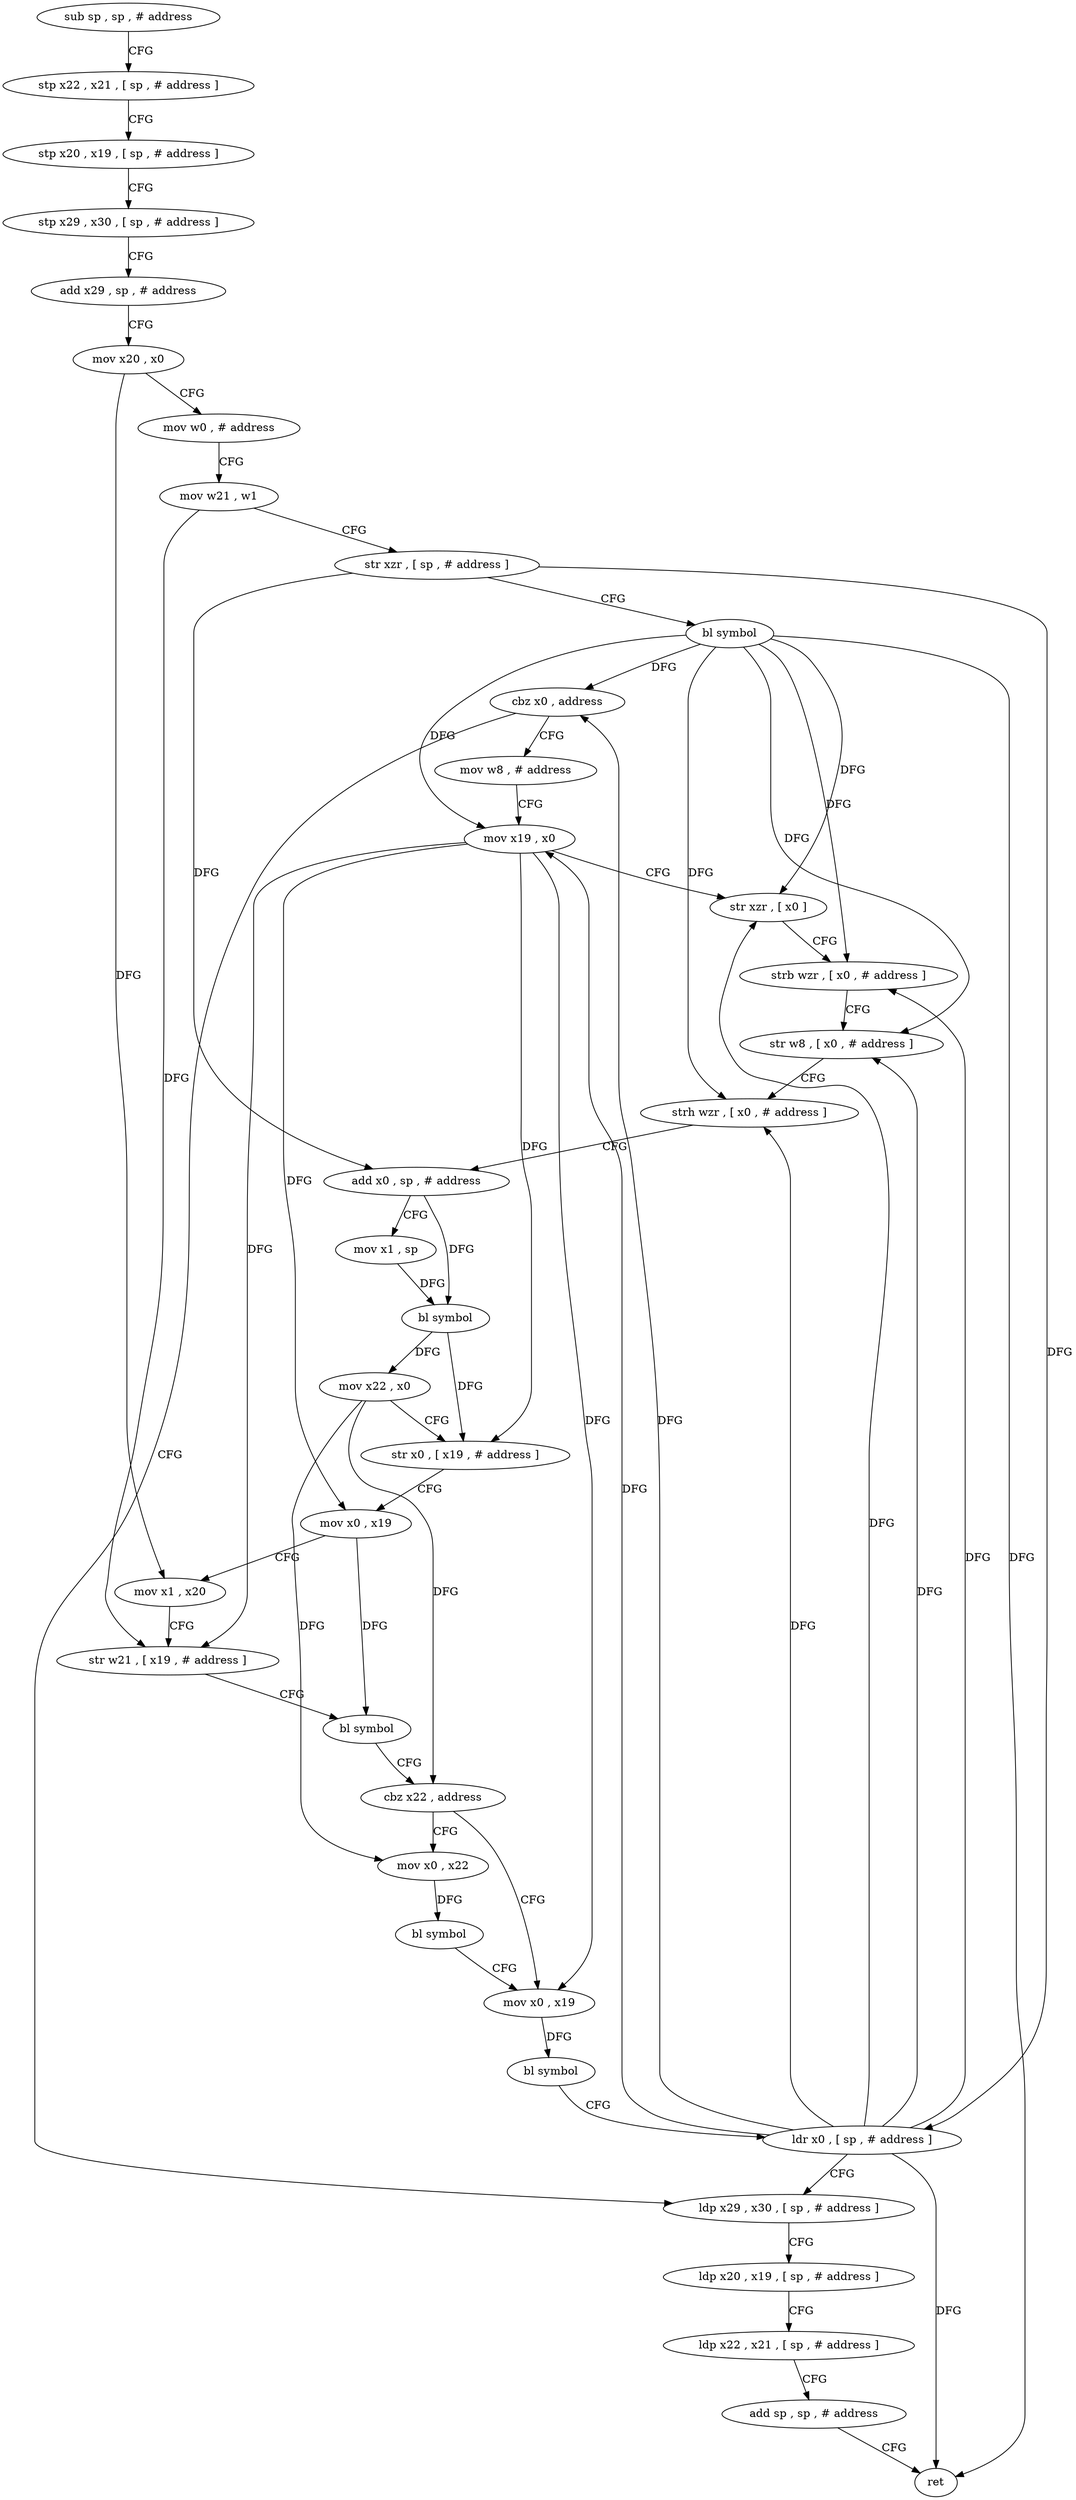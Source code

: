 digraph "func" {
"105492" [label = "sub sp , sp , # address" ]
"105496" [label = "stp x22 , x21 , [ sp , # address ]" ]
"105500" [label = "stp x20 , x19 , [ sp , # address ]" ]
"105504" [label = "stp x29 , x30 , [ sp , # address ]" ]
"105508" [label = "add x29 , sp , # address" ]
"105512" [label = "mov x20 , x0" ]
"105516" [label = "mov w0 , # address" ]
"105520" [label = "mov w21 , w1" ]
"105524" [label = "str xzr , [ sp , # address ]" ]
"105528" [label = "bl symbol" ]
"105532" [label = "cbz x0 , address" ]
"105620" [label = "ldp x29 , x30 , [ sp , # address ]" ]
"105536" [label = "mov w8 , # address" ]
"105624" [label = "ldp x20 , x19 , [ sp , # address ]" ]
"105628" [label = "ldp x22 , x21 , [ sp , # address ]" ]
"105632" [label = "add sp , sp , # address" ]
"105636" [label = "ret" ]
"105540" [label = "mov x19 , x0" ]
"105544" [label = "str xzr , [ x0 ]" ]
"105548" [label = "strb wzr , [ x0 , # address ]" ]
"105552" [label = "str w8 , [ x0 , # address ]" ]
"105556" [label = "strh wzr , [ x0 , # address ]" ]
"105560" [label = "add x0 , sp , # address" ]
"105564" [label = "mov x1 , sp" ]
"105568" [label = "bl symbol" ]
"105572" [label = "mov x22 , x0" ]
"105576" [label = "str x0 , [ x19 , # address ]" ]
"105580" [label = "mov x0 , x19" ]
"105584" [label = "mov x1 , x20" ]
"105588" [label = "str w21 , [ x19 , # address ]" ]
"105592" [label = "bl symbol" ]
"105596" [label = "cbz x22 , address" ]
"105608" [label = "mov x0 , x19" ]
"105600" [label = "mov x0 , x22" ]
"105612" [label = "bl symbol" ]
"105616" [label = "ldr x0 , [ sp , # address ]" ]
"105604" [label = "bl symbol" ]
"105492" -> "105496" [ label = "CFG" ]
"105496" -> "105500" [ label = "CFG" ]
"105500" -> "105504" [ label = "CFG" ]
"105504" -> "105508" [ label = "CFG" ]
"105508" -> "105512" [ label = "CFG" ]
"105512" -> "105516" [ label = "CFG" ]
"105512" -> "105584" [ label = "DFG" ]
"105516" -> "105520" [ label = "CFG" ]
"105520" -> "105524" [ label = "CFG" ]
"105520" -> "105588" [ label = "DFG" ]
"105524" -> "105528" [ label = "CFG" ]
"105524" -> "105616" [ label = "DFG" ]
"105524" -> "105560" [ label = "DFG" ]
"105528" -> "105532" [ label = "DFG" ]
"105528" -> "105636" [ label = "DFG" ]
"105528" -> "105540" [ label = "DFG" ]
"105528" -> "105544" [ label = "DFG" ]
"105528" -> "105548" [ label = "DFG" ]
"105528" -> "105552" [ label = "DFG" ]
"105528" -> "105556" [ label = "DFG" ]
"105532" -> "105620" [ label = "CFG" ]
"105532" -> "105536" [ label = "CFG" ]
"105620" -> "105624" [ label = "CFG" ]
"105536" -> "105540" [ label = "CFG" ]
"105624" -> "105628" [ label = "CFG" ]
"105628" -> "105632" [ label = "CFG" ]
"105632" -> "105636" [ label = "CFG" ]
"105540" -> "105544" [ label = "CFG" ]
"105540" -> "105576" [ label = "DFG" ]
"105540" -> "105580" [ label = "DFG" ]
"105540" -> "105588" [ label = "DFG" ]
"105540" -> "105608" [ label = "DFG" ]
"105544" -> "105548" [ label = "CFG" ]
"105548" -> "105552" [ label = "CFG" ]
"105552" -> "105556" [ label = "CFG" ]
"105556" -> "105560" [ label = "CFG" ]
"105560" -> "105564" [ label = "CFG" ]
"105560" -> "105568" [ label = "DFG" ]
"105564" -> "105568" [ label = "DFG" ]
"105568" -> "105572" [ label = "DFG" ]
"105568" -> "105576" [ label = "DFG" ]
"105572" -> "105576" [ label = "CFG" ]
"105572" -> "105596" [ label = "DFG" ]
"105572" -> "105600" [ label = "DFG" ]
"105576" -> "105580" [ label = "CFG" ]
"105580" -> "105584" [ label = "CFG" ]
"105580" -> "105592" [ label = "DFG" ]
"105584" -> "105588" [ label = "CFG" ]
"105588" -> "105592" [ label = "CFG" ]
"105592" -> "105596" [ label = "CFG" ]
"105596" -> "105608" [ label = "CFG" ]
"105596" -> "105600" [ label = "CFG" ]
"105608" -> "105612" [ label = "DFG" ]
"105600" -> "105604" [ label = "DFG" ]
"105612" -> "105616" [ label = "CFG" ]
"105616" -> "105620" [ label = "CFG" ]
"105616" -> "105532" [ label = "DFG" ]
"105616" -> "105540" [ label = "DFG" ]
"105616" -> "105544" [ label = "DFG" ]
"105616" -> "105548" [ label = "DFG" ]
"105616" -> "105552" [ label = "DFG" ]
"105616" -> "105556" [ label = "DFG" ]
"105616" -> "105636" [ label = "DFG" ]
"105604" -> "105608" [ label = "CFG" ]
}
